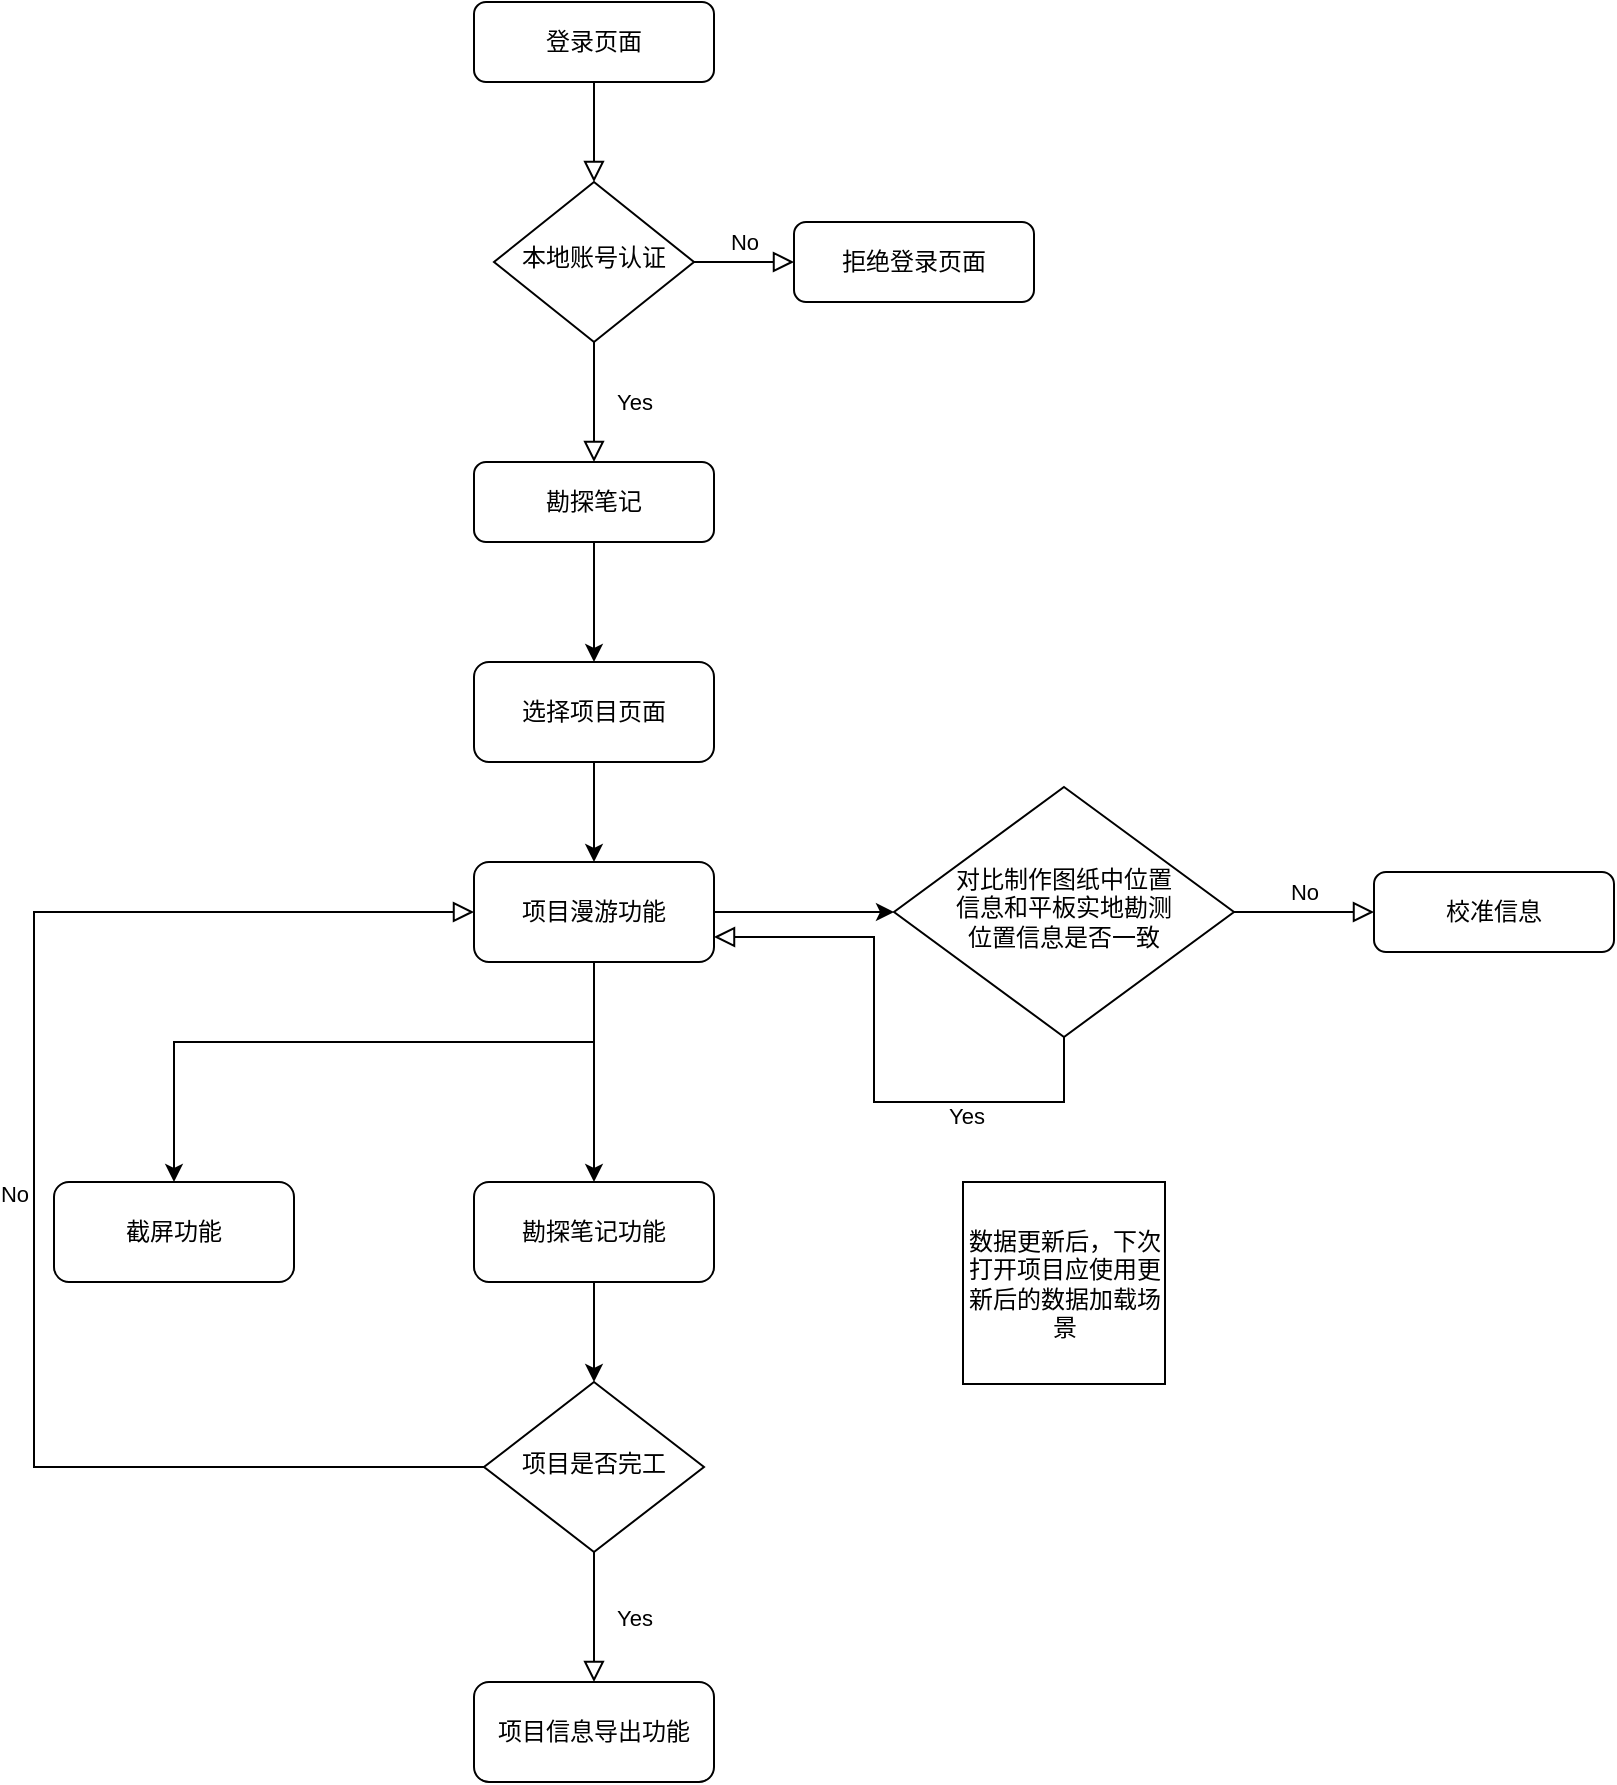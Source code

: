 <mxfile version="24.5.5" type="github">
  <diagram id="C5RBs43oDa-KdzZeNtuy" name="Page-1">
    <mxGraphModel dx="944" dy="739" grid="1" gridSize="10" guides="1" tooltips="1" connect="1" arrows="1" fold="1" page="1" pageScale="1" pageWidth="827" pageHeight="1169" math="0" shadow="0">
      <root>
        <mxCell id="WIyWlLk6GJQsqaUBKTNV-0" />
        <mxCell id="WIyWlLk6GJQsqaUBKTNV-1" parent="WIyWlLk6GJQsqaUBKTNV-0" />
        <mxCell id="WIyWlLk6GJQsqaUBKTNV-2" value="" style="rounded=0;html=1;jettySize=auto;orthogonalLoop=1;fontSize=11;endArrow=block;endFill=0;endSize=8;strokeWidth=1;shadow=0;labelBackgroundColor=none;edgeStyle=orthogonalEdgeStyle;" parent="WIyWlLk6GJQsqaUBKTNV-1" source="WIyWlLk6GJQsqaUBKTNV-3" target="WIyWlLk6GJQsqaUBKTNV-6" edge="1">
          <mxGeometry relative="1" as="geometry" />
        </mxCell>
        <mxCell id="WIyWlLk6GJQsqaUBKTNV-3" value="登录页面" style="rounded=1;whiteSpace=wrap;html=1;fontSize=12;glass=0;strokeWidth=1;shadow=0;" parent="WIyWlLk6GJQsqaUBKTNV-1" vertex="1">
          <mxGeometry x="239" y="80" width="120" height="40" as="geometry" />
        </mxCell>
        <mxCell id="WIyWlLk6GJQsqaUBKTNV-4" value="Yes" style="rounded=0;html=1;jettySize=auto;orthogonalLoop=1;fontSize=11;endArrow=block;endFill=0;endSize=8;strokeWidth=1;shadow=0;labelBackgroundColor=none;edgeStyle=orthogonalEdgeStyle;entryX=0.5;entryY=0;entryDx=0;entryDy=0;" parent="WIyWlLk6GJQsqaUBKTNV-1" source="WIyWlLk6GJQsqaUBKTNV-6" target="WIyWlLk6GJQsqaUBKTNV-11" edge="1">
          <mxGeometry y="20" relative="1" as="geometry">
            <mxPoint as="offset" />
            <mxPoint x="299" y="290" as="targetPoint" />
          </mxGeometry>
        </mxCell>
        <mxCell id="WIyWlLk6GJQsqaUBKTNV-5" value="No" style="edgeStyle=orthogonalEdgeStyle;rounded=0;html=1;jettySize=auto;orthogonalLoop=1;fontSize=11;endArrow=block;endFill=0;endSize=8;strokeWidth=1;shadow=0;labelBackgroundColor=none;" parent="WIyWlLk6GJQsqaUBKTNV-1" source="WIyWlLk6GJQsqaUBKTNV-6" target="WIyWlLk6GJQsqaUBKTNV-7" edge="1">
          <mxGeometry y="10" relative="1" as="geometry">
            <mxPoint as="offset" />
          </mxGeometry>
        </mxCell>
        <mxCell id="WIyWlLk6GJQsqaUBKTNV-6" value="本地账号认证" style="rhombus;whiteSpace=wrap;html=1;shadow=0;fontFamily=Helvetica;fontSize=12;align=center;strokeWidth=1;spacing=6;spacingTop=-4;" parent="WIyWlLk6GJQsqaUBKTNV-1" vertex="1">
          <mxGeometry x="249" y="170" width="100" height="80" as="geometry" />
        </mxCell>
        <mxCell id="WIyWlLk6GJQsqaUBKTNV-7" value="拒绝登录页面" style="rounded=1;whiteSpace=wrap;html=1;fontSize=12;glass=0;strokeWidth=1;shadow=0;" parent="WIyWlLk6GJQsqaUBKTNV-1" vertex="1">
          <mxGeometry x="399" y="190" width="120" height="40" as="geometry" />
        </mxCell>
        <mxCell id="9dhXwTot4f_i9Zhec58k-3" value="" style="edgeStyle=orthogonalEdgeStyle;rounded=0;orthogonalLoop=1;jettySize=auto;html=1;" edge="1" parent="WIyWlLk6GJQsqaUBKTNV-1" source="WIyWlLk6GJQsqaUBKTNV-11" target="9dhXwTot4f_i9Zhec58k-2">
          <mxGeometry relative="1" as="geometry" />
        </mxCell>
        <mxCell id="WIyWlLk6GJQsqaUBKTNV-11" value="勘探笔记" style="rounded=1;whiteSpace=wrap;html=1;fontSize=12;glass=0;strokeWidth=1;shadow=0;" parent="WIyWlLk6GJQsqaUBKTNV-1" vertex="1">
          <mxGeometry x="239" y="310" width="120" height="40" as="geometry" />
        </mxCell>
        <mxCell id="9dhXwTot4f_i9Zhec58k-5" value="" style="edgeStyle=orthogonalEdgeStyle;rounded=0;orthogonalLoop=1;jettySize=auto;html=1;" edge="1" parent="WIyWlLk6GJQsqaUBKTNV-1" source="9dhXwTot4f_i9Zhec58k-2" target="9dhXwTot4f_i9Zhec58k-4">
          <mxGeometry relative="1" as="geometry" />
        </mxCell>
        <mxCell id="9dhXwTot4f_i9Zhec58k-2" value="选择项目页面" style="rounded=1;whiteSpace=wrap;html=1;fontSize=12;glass=0;strokeWidth=1;shadow=0;" vertex="1" parent="WIyWlLk6GJQsqaUBKTNV-1">
          <mxGeometry x="239" y="410" width="120" height="50" as="geometry" />
        </mxCell>
        <mxCell id="9dhXwTot4f_i9Zhec58k-9" value="" style="edgeStyle=orthogonalEdgeStyle;rounded=0;orthogonalLoop=1;jettySize=auto;html=1;entryX=0;entryY=0.5;entryDx=0;entryDy=0;" edge="1" parent="WIyWlLk6GJQsqaUBKTNV-1" source="9dhXwTot4f_i9Zhec58k-4" target="9dhXwTot4f_i9Zhec58k-10">
          <mxGeometry relative="1" as="geometry">
            <mxPoint x="459" y="535" as="targetPoint" />
          </mxGeometry>
        </mxCell>
        <mxCell id="9dhXwTot4f_i9Zhec58k-17" value="" style="edgeStyle=orthogonalEdgeStyle;rounded=0;orthogonalLoop=1;jettySize=auto;html=1;entryX=0.5;entryY=0;entryDx=0;entryDy=0;" edge="1" parent="WIyWlLk6GJQsqaUBKTNV-1" source="9dhXwTot4f_i9Zhec58k-4" target="9dhXwTot4f_i9Zhec58k-14">
          <mxGeometry relative="1" as="geometry">
            <Array as="points">
              <mxPoint x="299" y="600" />
              <mxPoint x="89" y="600" />
            </Array>
          </mxGeometry>
        </mxCell>
        <mxCell id="9dhXwTot4f_i9Zhec58k-20" value="" style="edgeStyle=orthogonalEdgeStyle;rounded=0;orthogonalLoop=1;jettySize=auto;html=1;" edge="1" parent="WIyWlLk6GJQsqaUBKTNV-1" source="9dhXwTot4f_i9Zhec58k-4" target="9dhXwTot4f_i9Zhec58k-18">
          <mxGeometry relative="1" as="geometry" />
        </mxCell>
        <mxCell id="9dhXwTot4f_i9Zhec58k-4" value="项目漫游功能" style="rounded=1;whiteSpace=wrap;html=1;fontSize=12;glass=0;strokeWidth=1;shadow=0;" vertex="1" parent="WIyWlLk6GJQsqaUBKTNV-1">
          <mxGeometry x="239" y="510" width="120" height="50" as="geometry" />
        </mxCell>
        <mxCell id="9dhXwTot4f_i9Zhec58k-10" value="对比制作图纸中位置&lt;div&gt;信息&lt;span style=&quot;background-color: initial;&quot;&gt;和平板实地勘测&lt;/span&gt;&lt;/div&gt;&lt;div&gt;&lt;span style=&quot;background-color: initial;&quot;&gt;位置信息是否一致&lt;/span&gt;&lt;/div&gt;" style="rhombus;whiteSpace=wrap;html=1;shadow=0;fontFamily=Helvetica;fontSize=12;align=center;strokeWidth=1;spacing=6;spacingTop=-4;" vertex="1" parent="WIyWlLk6GJQsqaUBKTNV-1">
          <mxGeometry x="449" y="472.5" width="170" height="125" as="geometry" />
        </mxCell>
        <mxCell id="9dhXwTot4f_i9Zhec58k-11" value="Yes" style="rounded=0;html=1;jettySize=auto;orthogonalLoop=1;fontSize=11;endArrow=block;endFill=0;endSize=8;strokeWidth=1;shadow=0;labelBackgroundColor=none;edgeStyle=orthogonalEdgeStyle;exitX=0.5;exitY=1;exitDx=0;exitDy=0;entryX=1;entryY=0.75;entryDx=0;entryDy=0;" edge="1" parent="WIyWlLk6GJQsqaUBKTNV-1" source="9dhXwTot4f_i9Zhec58k-10" target="9dhXwTot4f_i9Zhec58k-4">
          <mxGeometry x="-0.438" y="7" relative="1" as="geometry">
            <mxPoint as="offset" />
            <mxPoint x="479" y="730" as="sourcePoint" />
            <mxPoint x="439" y="680" as="targetPoint" />
            <Array as="points">
              <mxPoint x="534" y="630" />
              <mxPoint x="439" y="630" />
              <mxPoint x="439" y="548" />
            </Array>
          </mxGeometry>
        </mxCell>
        <mxCell id="9dhXwTot4f_i9Zhec58k-12" value="校准信息" style="rounded=1;whiteSpace=wrap;html=1;fontSize=12;glass=0;strokeWidth=1;shadow=0;" vertex="1" parent="WIyWlLk6GJQsqaUBKTNV-1">
          <mxGeometry x="689" y="515" width="120" height="40" as="geometry" />
        </mxCell>
        <mxCell id="9dhXwTot4f_i9Zhec58k-13" value="No" style="edgeStyle=orthogonalEdgeStyle;rounded=0;html=1;jettySize=auto;orthogonalLoop=1;fontSize=11;endArrow=block;endFill=0;endSize=8;strokeWidth=1;shadow=0;labelBackgroundColor=none;exitX=1;exitY=0.5;exitDx=0;exitDy=0;entryX=0;entryY=0.5;entryDx=0;entryDy=0;" edge="1" parent="WIyWlLk6GJQsqaUBKTNV-1" source="9dhXwTot4f_i9Zhec58k-10" target="9dhXwTot4f_i9Zhec58k-12">
          <mxGeometry y="10" relative="1" as="geometry">
            <mxPoint as="offset" />
            <mxPoint x="359" y="220" as="sourcePoint" />
            <mxPoint x="409" y="220" as="targetPoint" />
          </mxGeometry>
        </mxCell>
        <mxCell id="9dhXwTot4f_i9Zhec58k-14" value="截屏功能" style="rounded=1;whiteSpace=wrap;html=1;fontSize=12;glass=0;strokeWidth=1;shadow=0;" vertex="1" parent="WIyWlLk6GJQsqaUBKTNV-1">
          <mxGeometry x="29" y="670" width="120" height="50" as="geometry" />
        </mxCell>
        <mxCell id="9dhXwTot4f_i9Zhec58k-22" value="" style="edgeStyle=orthogonalEdgeStyle;rounded=0;orthogonalLoop=1;jettySize=auto;html=1;entryX=0.5;entryY=0;entryDx=0;entryDy=0;" edge="1" parent="WIyWlLk6GJQsqaUBKTNV-1" source="9dhXwTot4f_i9Zhec58k-18" target="9dhXwTot4f_i9Zhec58k-23">
          <mxGeometry relative="1" as="geometry" />
        </mxCell>
        <mxCell id="9dhXwTot4f_i9Zhec58k-18" value="勘探笔记功能" style="rounded=1;whiteSpace=wrap;html=1;fontSize=12;glass=0;strokeWidth=1;shadow=0;" vertex="1" parent="WIyWlLk6GJQsqaUBKTNV-1">
          <mxGeometry x="239" y="670" width="120" height="50" as="geometry" />
        </mxCell>
        <mxCell id="9dhXwTot4f_i9Zhec58k-21" value="项目信息导出功能" style="rounded=1;whiteSpace=wrap;html=1;fontSize=12;glass=0;strokeWidth=1;shadow=0;" vertex="1" parent="WIyWlLk6GJQsqaUBKTNV-1">
          <mxGeometry x="239" y="920" width="120" height="50" as="geometry" />
        </mxCell>
        <mxCell id="9dhXwTot4f_i9Zhec58k-23" value="项目是否完工" style="rhombus;whiteSpace=wrap;html=1;shadow=0;fontFamily=Helvetica;fontSize=12;align=center;strokeWidth=1;spacing=6;spacingTop=-4;" vertex="1" parent="WIyWlLk6GJQsqaUBKTNV-1">
          <mxGeometry x="244" y="770" width="110" height="85" as="geometry" />
        </mxCell>
        <mxCell id="9dhXwTot4f_i9Zhec58k-26" value="Yes" style="rounded=0;html=1;jettySize=auto;orthogonalLoop=1;fontSize=11;endArrow=block;endFill=0;endSize=8;strokeWidth=1;shadow=0;labelBackgroundColor=none;edgeStyle=orthogonalEdgeStyle;entryX=0.5;entryY=0;entryDx=0;entryDy=0;exitX=0.5;exitY=1;exitDx=0;exitDy=0;" edge="1" parent="WIyWlLk6GJQsqaUBKTNV-1" source="9dhXwTot4f_i9Zhec58k-23" target="9dhXwTot4f_i9Zhec58k-21">
          <mxGeometry y="20" relative="1" as="geometry">
            <mxPoint as="offset" />
            <mxPoint x="309" y="260" as="sourcePoint" />
            <mxPoint x="309" y="320" as="targetPoint" />
          </mxGeometry>
        </mxCell>
        <mxCell id="9dhXwTot4f_i9Zhec58k-27" value="No" style="edgeStyle=orthogonalEdgeStyle;rounded=0;html=1;jettySize=auto;orthogonalLoop=1;fontSize=11;endArrow=block;endFill=0;endSize=8;strokeWidth=1;shadow=0;labelBackgroundColor=none;exitX=0;exitY=0.5;exitDx=0;exitDy=0;entryX=0;entryY=0.5;entryDx=0;entryDy=0;" edge="1" parent="WIyWlLk6GJQsqaUBKTNV-1" source="9dhXwTot4f_i9Zhec58k-23" target="9dhXwTot4f_i9Zhec58k-4">
          <mxGeometry y="10" relative="1" as="geometry">
            <mxPoint as="offset" />
            <mxPoint x="359" y="220" as="sourcePoint" />
            <mxPoint x="409" y="220" as="targetPoint" />
            <Array as="points">
              <mxPoint x="19" y="813" />
              <mxPoint x="19" y="535" />
            </Array>
          </mxGeometry>
        </mxCell>
        <mxCell id="9dhXwTot4f_i9Zhec58k-28" value="数据更新后，下次打开项目应使用更新后的数据加载场景" style="whiteSpace=wrap;html=1;aspect=fixed;" vertex="1" parent="WIyWlLk6GJQsqaUBKTNV-1">
          <mxGeometry x="483.5" y="670" width="101" height="101" as="geometry" />
        </mxCell>
      </root>
    </mxGraphModel>
  </diagram>
</mxfile>
